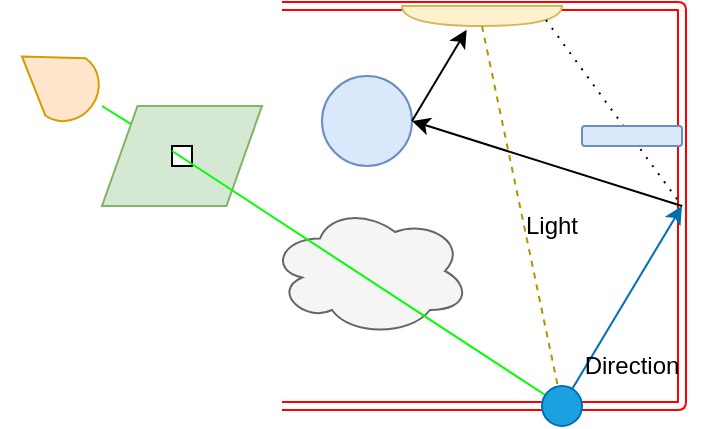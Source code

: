 <mxfile version="13.4.2" type="device"><diagram id="fLEODkLS73IXqByaidaQ" name="Page-1"><mxGraphModel dx="446" dy="626" grid="1" gridSize="10" guides="1" tooltips="1" connect="1" arrows="1" fold="1" page="1" pageScale="1" pageWidth="827" pageHeight="1169" math="0" shadow="0"><root><mxCell id="0"/><mxCell id="1" parent="0"/><mxCell id="aRYnZtg0nxZNn7wF0fZv-4" value="" style="shape=parallelogram;perimeter=parallelogramPerimeter;whiteSpace=wrap;html=1;size=0.222;rotation=-180;fillColor=#d5e8d4;strokeColor=#82b366;" parent="1" vertex="1"><mxGeometry x="230" y="570" width="80" height="50" as="geometry"/></mxCell><mxCell id="aRYnZtg0nxZNn7wF0fZv-1" value="" style="shape=link;html=1;fillColor=#e51400;strokeColor=#FF0000;" parent="1" edge="1"><mxGeometry width="100" relative="1" as="geometry"><mxPoint x="320" y="720" as="sourcePoint"/><mxPoint x="320" y="520" as="targetPoint"/><Array as="points"><mxPoint x="520" y="720"/><mxPoint x="520" y="520"/></Array></mxGeometry></mxCell><mxCell id="aRYnZtg0nxZNn7wF0fZv-5" value="" style="verticalLabelPosition=bottom;verticalAlign=top;html=1;shape=mxgraph.basic.rect;fillColor2=none;strokeWidth=1;size=20;indent=5;" parent="1" vertex="1"><mxGeometry x="265" y="590" width="10" height="10" as="geometry"/></mxCell><mxCell id="aRYnZtg0nxZNn7wF0fZv-7" value="" style="ellipse;shape=cloud;whiteSpace=wrap;html=1;fillColor=#f5f5f5;strokeColor=#666666;fontColor=#333333;" parent="1" vertex="1"><mxGeometry x="314" y="620" width="100" height="65" as="geometry"/></mxCell><mxCell id="aRYnZtg0nxZNn7wF0fZv-8" value="" style="ellipse;whiteSpace=wrap;html=1;aspect=fixed;fillColor=#dae8fc;strokeColor=#6c8ebf;" parent="1" vertex="1"><mxGeometry x="340" y="555" width="45" height="45" as="geometry"/></mxCell><mxCell id="aRYnZtg0nxZNn7wF0fZv-9" value="" style="shape=or;whiteSpace=wrap;html=1;rotation=90;fillColor=#fff2cc;strokeColor=#d6b656;" parent="1" vertex="1"><mxGeometry x="415" y="485" width="10" height="80" as="geometry"/></mxCell><mxCell id="aRYnZtg0nxZNn7wF0fZv-10" value="" style="endArrow=classic;html=1;exitX=0;exitY=0.25;exitDx=0;exitDy=0;fillColor=#e51400;strokeColor=#00FF00;" parent="1" source="aRYnZtg0nxZNn7wF0fZv-5" edge="1"><mxGeometry width="50" height="50" relative="1" as="geometry"><mxPoint x="230" y="570" as="sourcePoint"/><mxPoint x="460" y="720" as="targetPoint"/></mxGeometry></mxCell><mxCell id="aRYnZtg0nxZNn7wF0fZv-11" value="" style="endArrow=classic;html=1;fillColor=#1ba1e2;strokeColor=#006EAF;" parent="1" edge="1"><mxGeometry width="50" height="50" relative="1" as="geometry"><mxPoint x="460" y="720" as="sourcePoint"/><mxPoint x="520" y="620" as="targetPoint"/></mxGeometry></mxCell><mxCell id="aRYnZtg0nxZNn7wF0fZv-12" value="" style="endArrow=classic;html=1;entryX=1;entryY=0.5;entryDx=0;entryDy=0;" parent="1" target="aRYnZtg0nxZNn7wF0fZv-8" edge="1"><mxGeometry width="50" height="50" relative="1" as="geometry"><mxPoint x="520" y="620" as="sourcePoint"/><mxPoint x="560" y="580" as="targetPoint"/></mxGeometry></mxCell><mxCell id="aRYnZtg0nxZNn7wF0fZv-13" value="" style="endArrow=classic;html=1;exitX=1;exitY=0.5;exitDx=0;exitDy=0;exitPerimeter=0;dashed=1;fillColor=#e3c800;strokeColor=#B09500;" parent="1" source="aRYnZtg0nxZNn7wF0fZv-9" edge="1"><mxGeometry width="50" height="50" relative="1" as="geometry"><mxPoint x="510" y="630" as="sourcePoint"/><mxPoint x="460" y="720" as="targetPoint"/></mxGeometry></mxCell><mxCell id="aRYnZtg0nxZNn7wF0fZv-14" value="" style="endArrow=none;html=1;dashed=1;exitX=0.7;exitY=0.1;exitDx=0;exitDy=0;exitPerimeter=0;endFill=0;dashPattern=1 4;" parent="1" source="aRYnZtg0nxZNn7wF0fZv-9" edge="1"><mxGeometry width="50" height="50" relative="1" as="geometry"><mxPoint x="510" y="630" as="sourcePoint"/><mxPoint x="520" y="620" as="targetPoint"/></mxGeometry></mxCell><mxCell id="aRYnZtg0nxZNn7wF0fZv-20" value="" style="endArrow=classic;html=1;entryX=1.186;entryY=0.596;entryDx=0;entryDy=0;entryPerimeter=0;exitX=1;exitY=0.5;exitDx=0;exitDy=0;" parent="1" source="aRYnZtg0nxZNn7wF0fZv-8" target="aRYnZtg0nxZNn7wF0fZv-9" edge="1"><mxGeometry width="50" height="50" relative="1" as="geometry"><mxPoint x="390" y="580" as="sourcePoint"/><mxPoint x="560" y="580" as="targetPoint"/></mxGeometry></mxCell><mxCell id="aRYnZtg0nxZNn7wF0fZv-21" value="" style="rounded=1;whiteSpace=wrap;html=1;fillColor=#dae8fc;strokeColor=#6c8ebf;" parent="1" vertex="1"><mxGeometry x="470" y="580" width="50" height="10" as="geometry"/></mxCell><mxCell id="1Mo6YbGxneGPP6AUNodm-5" value="" style="endArrow=none;html=1;entryX=1;entryY=1;entryDx=0;entryDy=0;endFill=0;fillColor=#e51400;strokeColor=#00FF00;" parent="1" target="aRYnZtg0nxZNn7wF0fZv-4" edge="1"><mxGeometry width="50" height="50" relative="1" as="geometry"><mxPoint x="230" y="570" as="sourcePoint"/><mxPoint x="245" y="540" as="targetPoint"/></mxGeometry></mxCell><mxCell id="1Mo6YbGxneGPP6AUNodm-7" value="" style="ellipse;whiteSpace=wrap;html=1;aspect=fixed;fillColor=#1ba1e2;strokeColor=#006EAF;fontColor=#ffffff;" parent="1" vertex="1"><mxGeometry x="450" y="710" width="20" height="20" as="geometry"/></mxCell><mxCell id="V5E9cn3wTpyUBpXY7yiH-1" value="" style="verticalLabelPosition=bottom;verticalAlign=top;html=1;shape=mxgraph.basic.cone2;dx=0.5;dy=0.62;rotation=-55;fillColor=#ffe6cc;strokeColor=#d79b00;" parent="1" vertex="1"><mxGeometry x="190.02" y="536.1" width="34.98" height="42.8" as="geometry"/></mxCell><mxCell id="V5E9cn3wTpyUBpXY7yiH-5" value="Direction" style="text;html=1;strokeColor=none;fillColor=none;align=center;verticalAlign=middle;whiteSpace=wrap;rounded=0;" parent="1" vertex="1"><mxGeometry x="475" y="690" width="40" height="20" as="geometry"/></mxCell><mxCell id="V5E9cn3wTpyUBpXY7yiH-6" value="Light" style="text;html=1;strokeColor=none;fillColor=none;align=center;verticalAlign=middle;whiteSpace=wrap;rounded=0;" parent="1" vertex="1"><mxGeometry x="435" y="620" width="40" height="20" as="geometry"/></mxCell></root></mxGraphModel></diagram></mxfile>